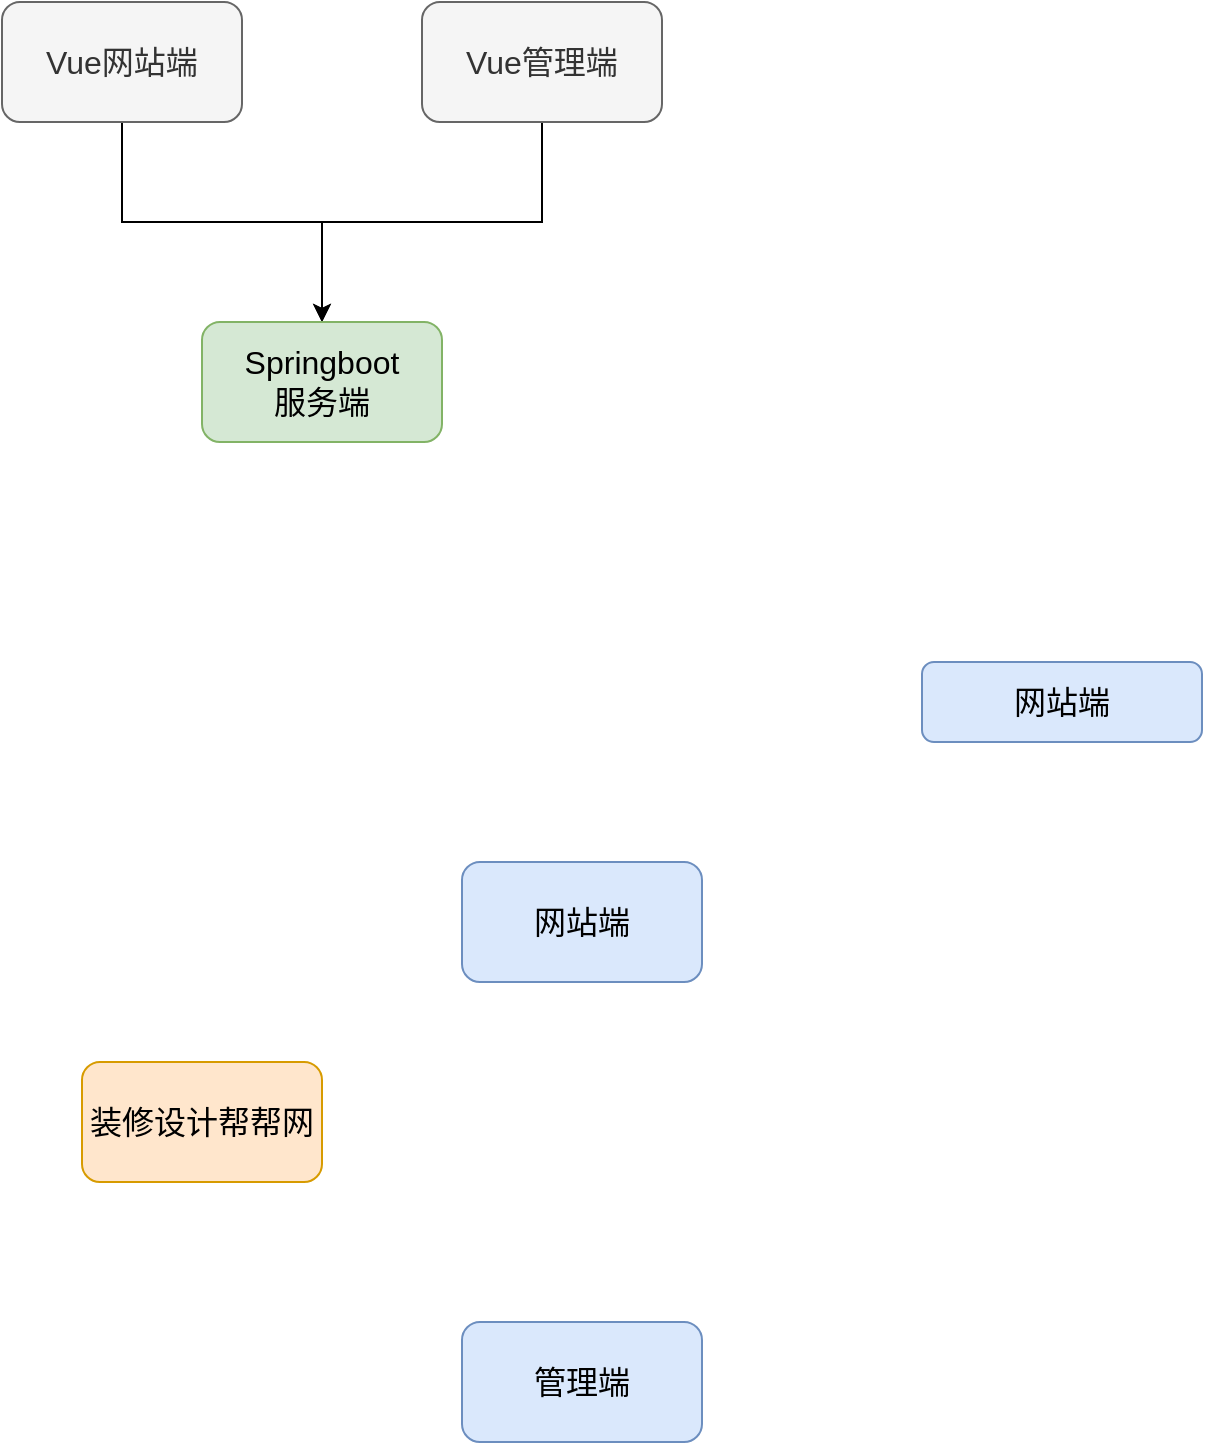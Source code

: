 <mxfile version="18.0.3" type="github">
  <diagram id="rGrG1zmKh9LlXgDO_lIi" name="Page-1">
    <mxGraphModel dx="1422" dy="738" grid="1" gridSize="10" guides="1" tooltips="1" connect="1" arrows="1" fold="1" page="1" pageScale="1" pageWidth="827" pageHeight="1169" math="0" shadow="0">
      <root>
        <mxCell id="0" />
        <mxCell id="1" parent="0" />
        <mxCell id="WOlkQkPbS2jkbCL8DzLu-1" value="装修设计帮帮网" style="rounded=1;whiteSpace=wrap;html=1;fillColor=#ffe6cc;strokeColor=#d79b00;fontSize=16;" vertex="1" parent="1">
          <mxGeometry x="70" y="570" width="120" height="60" as="geometry" />
        </mxCell>
        <mxCell id="WOlkQkPbS2jkbCL8DzLu-5" style="edgeStyle=orthogonalEdgeStyle;rounded=0;orthogonalLoop=1;jettySize=auto;html=1;exitX=0.5;exitY=1;exitDx=0;exitDy=0;entryX=0.5;entryY=0;entryDx=0;entryDy=0;fontSize=16;" edge="1" parent="1" source="WOlkQkPbS2jkbCL8DzLu-2" target="WOlkQkPbS2jkbCL8DzLu-4">
          <mxGeometry relative="1" as="geometry" />
        </mxCell>
        <mxCell id="WOlkQkPbS2jkbCL8DzLu-2" value="Vue网站端" style="rounded=1;whiteSpace=wrap;html=1;fontSize=16;fillColor=#f5f5f5;fontColor=#333333;strokeColor=#666666;" vertex="1" parent="1">
          <mxGeometry x="30" y="40" width="120" height="60" as="geometry" />
        </mxCell>
        <mxCell id="WOlkQkPbS2jkbCL8DzLu-6" style="edgeStyle=orthogonalEdgeStyle;rounded=0;orthogonalLoop=1;jettySize=auto;html=1;exitX=0.5;exitY=1;exitDx=0;exitDy=0;fontSize=16;entryX=0.5;entryY=0;entryDx=0;entryDy=0;" edge="1" parent="1" source="WOlkQkPbS2jkbCL8DzLu-3" target="WOlkQkPbS2jkbCL8DzLu-4">
          <mxGeometry relative="1" as="geometry">
            <mxPoint x="190" y="190" as="targetPoint" />
          </mxGeometry>
        </mxCell>
        <mxCell id="WOlkQkPbS2jkbCL8DzLu-3" value="Vue管理端" style="rounded=1;whiteSpace=wrap;html=1;fontSize=16;fillColor=#f5f5f5;fontColor=#333333;strokeColor=#666666;" vertex="1" parent="1">
          <mxGeometry x="240" y="40" width="120" height="60" as="geometry" />
        </mxCell>
        <mxCell id="WOlkQkPbS2jkbCL8DzLu-4" value="Springboot&lt;br&gt;服务端" style="rounded=1;whiteSpace=wrap;html=1;fontSize=16;fillColor=#d5e8d4;strokeColor=#82b366;" vertex="1" parent="1">
          <mxGeometry x="130" y="200" width="120" height="60" as="geometry" />
        </mxCell>
        <mxCell id="WOlkQkPbS2jkbCL8DzLu-7" value="网站端" style="rounded=1;whiteSpace=wrap;html=1;fillColor=#dae8fc;strokeColor=#6c8ebf;fontSize=16;" vertex="1" parent="1">
          <mxGeometry x="260" y="470" width="120" height="60" as="geometry" />
        </mxCell>
        <mxCell id="WOlkQkPbS2jkbCL8DzLu-8" value="管理端" style="rounded=1;whiteSpace=wrap;html=1;fillColor=#dae8fc;strokeColor=#6c8ebf;fontSize=16;" vertex="1" parent="1">
          <mxGeometry x="260" y="700" width="120" height="60" as="geometry" />
        </mxCell>
        <mxCell id="WOlkQkPbS2jkbCL8DzLu-9" value="网站端" style="rounded=1;whiteSpace=wrap;html=1;fillColor=#dae8fc;strokeColor=#6c8ebf;fontSize=16;" vertex="1" parent="1">
          <mxGeometry x="490" y="370" width="140" height="40" as="geometry" />
        </mxCell>
      </root>
    </mxGraphModel>
  </diagram>
</mxfile>
